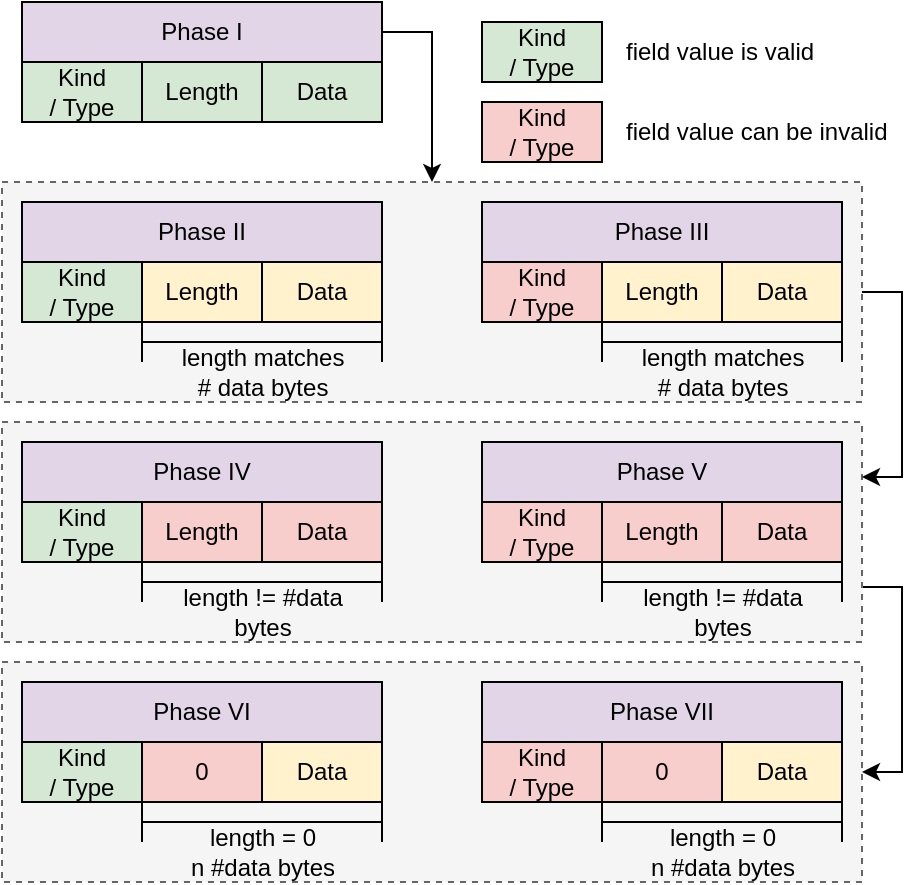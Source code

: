 <mxfile version="16.0.3" type="device"><diagram id="Z6TcwkSTAvrW67rdNgMZ" name="Page-1"><mxGraphModel dx="939" dy="528" grid="1" gridSize="10" guides="1" tooltips="1" connect="1" arrows="1" fold="1" page="1" pageScale="1" pageWidth="850" pageHeight="1100" math="0" shadow="0"><root><mxCell id="0"/><mxCell id="1" parent="0"/><mxCell id="K5os9FpJumm0QAyijXPM-1" value="" style="rounded=0;whiteSpace=wrap;html=1;fontSize=10;strokeColor=#666666;fillColor=#f5f5f5;fontColor=#333333;dashed=1;" vertex="1" parent="1"><mxGeometry x="40" y="350" width="430" height="110" as="geometry"/></mxCell><mxCell id="K5os9FpJumm0QAyijXPM-2" style="edgeStyle=orthogonalEdgeStyle;rounded=0;orthogonalLoop=1;jettySize=auto;html=1;exitX=1;exitY=0.75;exitDx=0;exitDy=0;entryX=1;entryY=0.5;entryDx=0;entryDy=0;fontSize=10;" edge="1" parent="1" source="K5os9FpJumm0QAyijXPM-3" target="K5os9FpJumm0QAyijXPM-1"><mxGeometry relative="1" as="geometry"/></mxCell><mxCell id="K5os9FpJumm0QAyijXPM-3" value="" style="rounded=0;whiteSpace=wrap;html=1;fontSize=10;strokeColor=#666666;fillColor=#f5f5f5;fontColor=#333333;dashed=1;" vertex="1" parent="1"><mxGeometry x="40" y="230" width="430" height="110" as="geometry"/></mxCell><mxCell id="K5os9FpJumm0QAyijXPM-4" style="edgeStyle=orthogonalEdgeStyle;rounded=0;orthogonalLoop=1;jettySize=auto;html=1;exitX=1;exitY=0.5;exitDx=0;exitDy=0;entryX=1;entryY=0.25;entryDx=0;entryDy=0;fontSize=10;" edge="1" parent="1" source="K5os9FpJumm0QAyijXPM-5" target="K5os9FpJumm0QAyijXPM-3"><mxGeometry relative="1" as="geometry"/></mxCell><mxCell id="K5os9FpJumm0QAyijXPM-5" value="" style="rounded=0;whiteSpace=wrap;html=1;fontSize=10;strokeColor=#666666;fillColor=#f5f5f5;fontColor=#333333;dashed=1;" vertex="1" parent="1"><mxGeometry x="40" y="110" width="430" height="110" as="geometry"/></mxCell><mxCell id="K5os9FpJumm0QAyijXPM-6" style="edgeStyle=orthogonalEdgeStyle;rounded=0;orthogonalLoop=1;jettySize=auto;html=1;exitX=1;exitY=0.5;exitDx=0;exitDy=0;entryX=0.5;entryY=0;entryDx=0;entryDy=0;fontSize=10;" edge="1" parent="1" source="K5os9FpJumm0QAyijXPM-7" target="K5os9FpJumm0QAyijXPM-5"><mxGeometry relative="1" as="geometry"/></mxCell><mxCell id="K5os9FpJumm0QAyijXPM-7" value="Phase I" style="rounded=0;whiteSpace=wrap;html=1;fillColor=#e1d5e7;strokeColor=#000000;strokeWidth=1;" vertex="1" parent="1"><mxGeometry x="50" y="20" width="180" height="30" as="geometry"/></mxCell><mxCell id="K5os9FpJumm0QAyijXPM-8" value="&lt;div&gt;Kind&lt;/div&gt;/ Type" style="rounded=0;whiteSpace=wrap;html=1;fillColor=#d5e8d4;strokeColor=#000000;" vertex="1" parent="1"><mxGeometry x="50" y="50" width="60" height="30" as="geometry"/></mxCell><mxCell id="K5os9FpJumm0QAyijXPM-9" value="Length" style="rounded=0;whiteSpace=wrap;html=1;fillColor=#d5e8d4;strokeColor=#000000;" vertex="1" parent="1"><mxGeometry x="110" y="50" width="60" height="30" as="geometry"/></mxCell><mxCell id="K5os9FpJumm0QAyijXPM-10" value="Data" style="rounded=0;whiteSpace=wrap;html=1;fillColor=#d5e8d4;strokeColor=#000000;" vertex="1" parent="1"><mxGeometry x="170" y="50" width="60" height="30" as="geometry"/></mxCell><mxCell id="K5os9FpJumm0QAyijXPM-11" value="Phase II" style="rounded=0;whiteSpace=wrap;html=1;fillColor=#e1d5e7;strokeColor=#000000;strokeWidth=1;" vertex="1" parent="1"><mxGeometry x="50" y="120" width="180" height="30" as="geometry"/></mxCell><mxCell id="K5os9FpJumm0QAyijXPM-12" value="&lt;div&gt;Kind&lt;/div&gt;/ Type" style="rounded=0;whiteSpace=wrap;html=1;fillColor=#d5e8d4;strokeColor=#000000;" vertex="1" parent="1"><mxGeometry x="50" y="150" width="60" height="30" as="geometry"/></mxCell><mxCell id="K5os9FpJumm0QAyijXPM-13" value="Length" style="rounded=0;whiteSpace=wrap;html=1;fillColor=#fff2cc;strokeColor=#000000;" vertex="1" parent="1"><mxGeometry x="110" y="150" width="60" height="30" as="geometry"/></mxCell><mxCell id="K5os9FpJumm0QAyijXPM-14" value="Data" style="rounded=0;whiteSpace=wrap;html=1;fillColor=#fff2cc;strokeColor=#000000;" vertex="1" parent="1"><mxGeometry x="170" y="150" width="60" height="30" as="geometry"/></mxCell><mxCell id="K5os9FpJumm0QAyijXPM-15" value="" style="shape=crossbar;whiteSpace=wrap;html=1;rounded=1;" vertex="1" parent="1"><mxGeometry x="110" y="180" width="120" height="20" as="geometry"/></mxCell><mxCell id="K5os9FpJumm0QAyijXPM-16" value="&lt;div&gt;length matches&lt;/div&gt;&lt;div&gt;# data bytes&lt;br&gt;&lt;/div&gt;" style="text;html=1;align=center;verticalAlign=middle;resizable=0;points=[];autosize=1;strokeColor=none;fillColor=none;" vertex="1" parent="1"><mxGeometry x="120" y="190" width="100" height="30" as="geometry"/></mxCell><mxCell id="K5os9FpJumm0QAyijXPM-17" value="Phase IV" style="rounded=0;whiteSpace=wrap;html=1;fillColor=#e1d5e7;strokeColor=#000000;strokeWidth=1;" vertex="1" parent="1"><mxGeometry x="50" y="240" width="180" height="30" as="geometry"/></mxCell><mxCell id="K5os9FpJumm0QAyijXPM-18" value="&lt;div&gt;Kind&lt;/div&gt;/ Type" style="rounded=0;whiteSpace=wrap;html=1;fillColor=#d5e8d4;strokeColor=#000000;" vertex="1" parent="1"><mxGeometry x="50" y="270" width="60" height="30" as="geometry"/></mxCell><mxCell id="K5os9FpJumm0QAyijXPM-19" value="Length" style="rounded=0;whiteSpace=wrap;html=1;fillColor=#f8cecc;strokeColor=#000000;" vertex="1" parent="1"><mxGeometry x="110" y="270" width="60" height="30" as="geometry"/></mxCell><mxCell id="K5os9FpJumm0QAyijXPM-20" value="Data" style="rounded=0;whiteSpace=wrap;html=1;fillColor=#f8cecc;strokeColor=#000000;" vertex="1" parent="1"><mxGeometry x="170" y="270" width="60" height="30" as="geometry"/></mxCell><mxCell id="K5os9FpJumm0QAyijXPM-21" value="" style="shape=crossbar;whiteSpace=wrap;html=1;rounded=1;" vertex="1" parent="1"><mxGeometry x="110" y="300" width="120" height="20" as="geometry"/></mxCell><mxCell id="K5os9FpJumm0QAyijXPM-22" value="&lt;div&gt;length != #data&lt;/div&gt;&lt;div&gt;bytes&lt;/div&gt;" style="text;html=1;align=center;verticalAlign=middle;resizable=0;points=[];autosize=1;strokeColor=none;fillColor=none;" vertex="1" parent="1"><mxGeometry x="125" y="310" width="90" height="30" as="geometry"/></mxCell><mxCell id="K5os9FpJumm0QAyijXPM-23" value="Phase III" style="rounded=0;whiteSpace=wrap;html=1;fillColor=#e1d5e7;strokeColor=#000000;strokeWidth=1;" vertex="1" parent="1"><mxGeometry x="280" y="120" width="180" height="30" as="geometry"/></mxCell><mxCell id="K5os9FpJumm0QAyijXPM-24" value="&lt;div&gt;Kind&lt;/div&gt;/ Type" style="rounded=0;whiteSpace=wrap;html=1;fillColor=#f8cecc;strokeColor=#000000;" vertex="1" parent="1"><mxGeometry x="280" y="150" width="60" height="30" as="geometry"/></mxCell><mxCell id="K5os9FpJumm0QAyijXPM-25" value="Length" style="rounded=0;whiteSpace=wrap;html=1;fillColor=#fff2cc;strokeColor=#000000;" vertex="1" parent="1"><mxGeometry x="340" y="150" width="60" height="30" as="geometry"/></mxCell><mxCell id="K5os9FpJumm0QAyijXPM-26" value="Data" style="rounded=0;whiteSpace=wrap;html=1;fillColor=#fff2cc;strokeColor=#000000;" vertex="1" parent="1"><mxGeometry x="400" y="150" width="60" height="30" as="geometry"/></mxCell><mxCell id="K5os9FpJumm0QAyijXPM-27" value="" style="shape=crossbar;whiteSpace=wrap;html=1;rounded=1;" vertex="1" parent="1"><mxGeometry x="340" y="180" width="120" height="20" as="geometry"/></mxCell><mxCell id="K5os9FpJumm0QAyijXPM-28" value="&lt;div&gt;length matches&lt;/div&gt;&lt;div&gt;# data bytes&lt;br&gt;&lt;/div&gt;" style="text;html=1;align=center;verticalAlign=middle;resizable=0;points=[];autosize=1;strokeColor=none;fillColor=none;" vertex="1" parent="1"><mxGeometry x="350" y="190" width="100" height="30" as="geometry"/></mxCell><mxCell id="K5os9FpJumm0QAyijXPM-29" value="Phase V" style="rounded=0;whiteSpace=wrap;html=1;fillColor=#e1d5e7;strokeColor=#000000;strokeWidth=1;" vertex="1" parent="1"><mxGeometry x="280" y="240" width="180" height="30" as="geometry"/></mxCell><mxCell id="K5os9FpJumm0QAyijXPM-30" value="&lt;div&gt;Kind&lt;/div&gt;/ Type" style="rounded=0;whiteSpace=wrap;html=1;fillColor=#f8cecc;strokeColor=#000000;" vertex="1" parent="1"><mxGeometry x="280" y="270" width="60" height="30" as="geometry"/></mxCell><mxCell id="K5os9FpJumm0QAyijXPM-31" value="Length" style="rounded=0;whiteSpace=wrap;html=1;fillColor=#f8cecc;strokeColor=#000000;" vertex="1" parent="1"><mxGeometry x="340" y="270" width="60" height="30" as="geometry"/></mxCell><mxCell id="K5os9FpJumm0QAyijXPM-32" value="Data" style="rounded=0;whiteSpace=wrap;html=1;fillColor=#f8cecc;strokeColor=#000000;" vertex="1" parent="1"><mxGeometry x="400" y="270" width="60" height="30" as="geometry"/></mxCell><mxCell id="K5os9FpJumm0QAyijXPM-33" value="" style="shape=crossbar;whiteSpace=wrap;html=1;rounded=1;" vertex="1" parent="1"><mxGeometry x="340" y="300" width="120" height="20" as="geometry"/></mxCell><mxCell id="K5os9FpJumm0QAyijXPM-34" value="&lt;div&gt;length != #data&lt;/div&gt;&lt;div&gt;bytes&lt;/div&gt;" style="text;html=1;align=center;verticalAlign=middle;resizable=0;points=[];autosize=1;strokeColor=none;fillColor=none;" vertex="1" parent="1"><mxGeometry x="355" y="310" width="90" height="30" as="geometry"/></mxCell><mxCell id="K5os9FpJumm0QAyijXPM-35" value="Phase VI" style="rounded=0;whiteSpace=wrap;html=1;fillColor=#e1d5e7;strokeColor=#000000;strokeWidth=1;" vertex="1" parent="1"><mxGeometry x="50" y="360" width="180" height="30" as="geometry"/></mxCell><mxCell id="K5os9FpJumm0QAyijXPM-36" value="&lt;div&gt;Kind&lt;/div&gt;/ Type" style="rounded=0;whiteSpace=wrap;html=1;fillColor=#d5e8d4;strokeColor=#000000;" vertex="1" parent="1"><mxGeometry x="50" y="390" width="60" height="30" as="geometry"/></mxCell><mxCell id="K5os9FpJumm0QAyijXPM-37" value="0" style="rounded=0;whiteSpace=wrap;html=1;fillColor=#f8cecc;strokeColor=#000000;" vertex="1" parent="1"><mxGeometry x="110" y="390" width="60" height="30" as="geometry"/></mxCell><mxCell id="K5os9FpJumm0QAyijXPM-38" value="Data" style="rounded=0;whiteSpace=wrap;html=1;fillColor=#fff2cc;strokeColor=#000000;" vertex="1" parent="1"><mxGeometry x="170" y="390" width="60" height="30" as="geometry"/></mxCell><mxCell id="K5os9FpJumm0QAyijXPM-39" value="" style="shape=crossbar;whiteSpace=wrap;html=1;rounded=1;" vertex="1" parent="1"><mxGeometry x="110" y="420" width="120" height="20" as="geometry"/></mxCell><mxCell id="K5os9FpJumm0QAyijXPM-40" value="&lt;div&gt;length = 0 &lt;br&gt;&lt;/div&gt;&lt;div&gt;n #data bytes&lt;/div&gt;" style="text;html=1;align=center;verticalAlign=middle;resizable=0;points=[];autosize=1;strokeColor=none;fillColor=none;" vertex="1" parent="1"><mxGeometry x="125" y="430" width="90" height="30" as="geometry"/></mxCell><mxCell id="K5os9FpJumm0QAyijXPM-41" value="Phase VII" style="rounded=0;whiteSpace=wrap;html=1;fillColor=#e1d5e7;strokeColor=#000000;strokeWidth=1;" vertex="1" parent="1"><mxGeometry x="280" y="360" width="180" height="30" as="geometry"/></mxCell><mxCell id="K5os9FpJumm0QAyijXPM-42" value="&lt;div&gt;Kind&lt;/div&gt;/ Type" style="rounded=0;whiteSpace=wrap;html=1;fillColor=#f8cecc;strokeColor=#000000;" vertex="1" parent="1"><mxGeometry x="280" y="390" width="60" height="30" as="geometry"/></mxCell><mxCell id="K5os9FpJumm0QAyijXPM-43" value="0" style="rounded=0;whiteSpace=wrap;html=1;fillColor=#f8cecc;strokeColor=#000000;" vertex="1" parent="1"><mxGeometry x="340" y="390" width="60" height="30" as="geometry"/></mxCell><mxCell id="K5os9FpJumm0QAyijXPM-44" value="Data" style="rounded=0;whiteSpace=wrap;html=1;fillColor=#fff2cc;strokeColor=#000000;" vertex="1" parent="1"><mxGeometry x="400" y="390" width="60" height="30" as="geometry"/></mxCell><mxCell id="K5os9FpJumm0QAyijXPM-45" value="" style="shape=crossbar;whiteSpace=wrap;html=1;rounded=1;" vertex="1" parent="1"><mxGeometry x="340" y="420" width="120" height="20" as="geometry"/></mxCell><mxCell id="K5os9FpJumm0QAyijXPM-46" value="&lt;div&gt;length = 0 &lt;br&gt;&lt;/div&gt;&lt;div&gt;n #data bytes&lt;/div&gt;" style="text;html=1;align=center;verticalAlign=middle;resizable=0;points=[];autosize=1;strokeColor=none;fillColor=none;" vertex="1" parent="1"><mxGeometry x="355" y="430" width="90" height="30" as="geometry"/></mxCell><mxCell id="K5os9FpJumm0QAyijXPM-47" value="&lt;div&gt;Kind&lt;/div&gt;/ Type" style="rounded=0;whiteSpace=wrap;html=1;fillColor=#d5e8d4;strokeColor=#000000;" vertex="1" parent="1"><mxGeometry x="280" y="30" width="60" height="30" as="geometry"/></mxCell><mxCell id="K5os9FpJumm0QAyijXPM-48" value="&lt;div&gt;Kind&lt;/div&gt;/ Type" style="rounded=0;whiteSpace=wrap;html=1;fillColor=#f8cecc;strokeColor=#000000;" vertex="1" parent="1"><mxGeometry x="280" y="70" width="60" height="30" as="geometry"/></mxCell><mxCell id="K5os9FpJumm0QAyijXPM-49" value="field value can be invalid" style="text;html=1;align=left;verticalAlign=middle;resizable=0;points=[];autosize=1;strokeColor=none;fillColor=none;" vertex="1" parent="1"><mxGeometry x="350" y="75" width="150" height="20" as="geometry"/></mxCell><mxCell id="K5os9FpJumm0QAyijXPM-50" value="field value is valid" style="text;html=1;align=left;verticalAlign=middle;resizable=0;points=[];autosize=1;strokeColor=none;fillColor=none;" vertex="1" parent="1"><mxGeometry x="350" y="35" width="110" height="20" as="geometry"/></mxCell></root></mxGraphModel></diagram></mxfile>